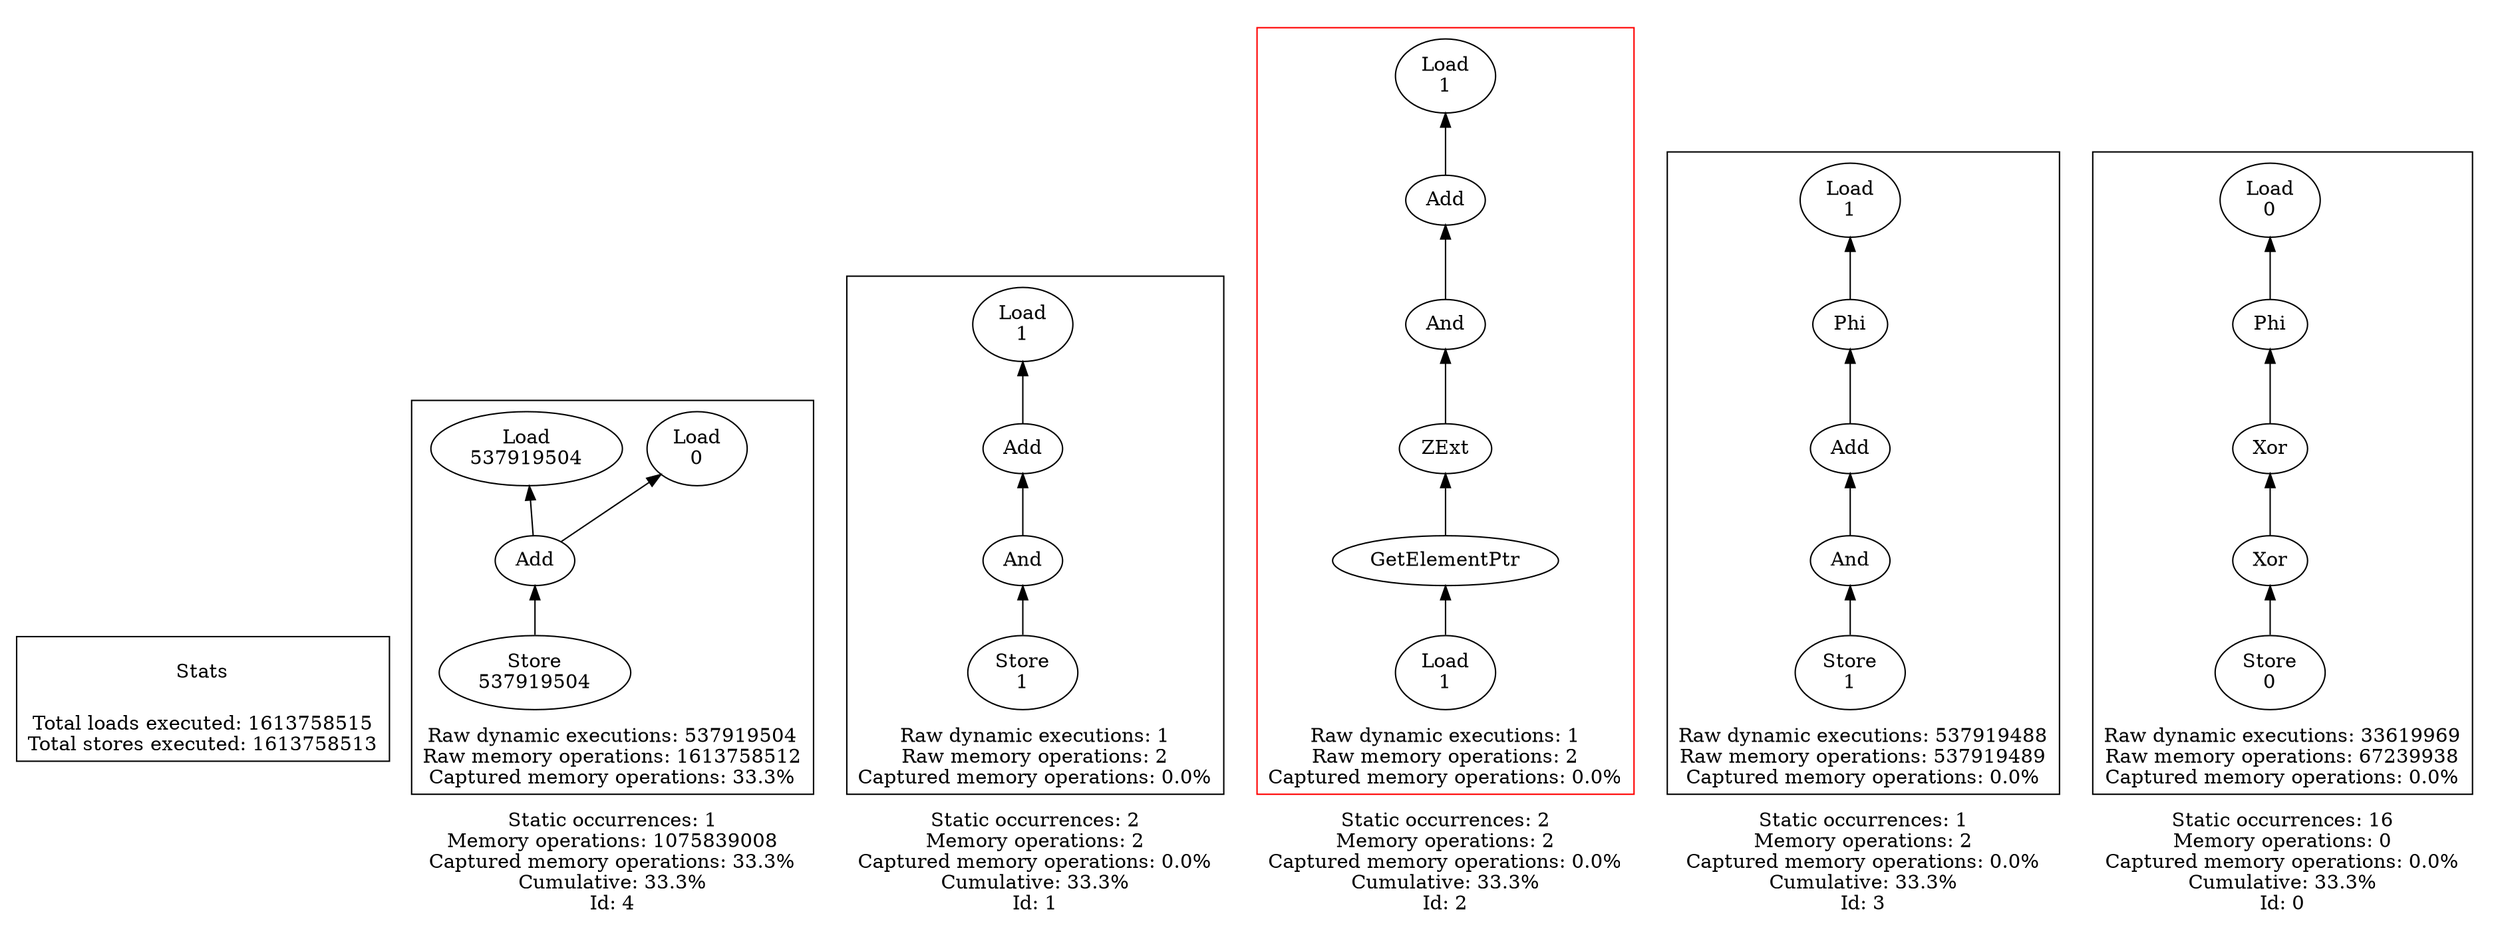 strict digraph {
rankdir=BT
subgraph {
Stats [shape=plaintext]
cluster=true
label="Total loads executed: 1613758515\nTotal stores executed: 1613758513"
}
subgraph {
subgraph {
{
rank=max
"4_0" [shape=point style=invis]
}
{
rank=min
"4_0_175" [label="Store\n537919504"]
}
"4_0_173" [label="Add"]
"4_0_175" -> "4_0_173"
"4_0_172" [label="Load\n537919504"]
"4_0_173" -> "4_0_172"
"4_0_170" [label="Load\n0"]
"4_0_173" -> "4_0_170"
cluster=true
label="Raw dynamic executions: 537919504\nRaw memory operations: 1613758512\nCaptured memory operations: 33.3%"
}
cluster=true
penwidth=0
label="Static occurrences: 1\nMemory operations: 1075839008\nCaptured memory operations: 33.3%\nCumulative: 33.3%\nId: 4"
}
subgraph {
subgraph {
{
rank=max
"1_1" [shape=point style=invis]
}
"1_1_225" [label="And"]
"1_1_224" [label="Add"]
"1_1_225" -> "1_1_224"
{
rank=min
"1_1_226" [label="Store\n1"]
}
"1_1_226" -> "1_1_225"
"1_1_219" [label="Load\n1"]
"1_1_224" -> "1_1_219"
cluster=true
label="Raw dynamic executions: 1\nRaw memory operations: 2\nCaptured memory operations: 0.0%"
}
cluster=true
penwidth=0
label="Static occurrences: 2\nMemory operations: 2\nCaptured memory operations: 0.0%\nCumulative: 33.3%\nId: 1"
}
subgraph {
subgraph {
{
rank=max
"2_1" [shape=point style=invis]
}
"2_1_225" [label="And"]
"2_1_224" [label="Add"]
"2_1_225" -> "2_1_224"
"2_1_227" [label="ZExt"]
"2_1_227" -> "2_1_225"
"2_1_228" [label="GetElementPtr"]
"2_1_228" -> "2_1_227"
"2_1_219" [label="Load\n1"]
"2_1_224" -> "2_1_219"
{
rank=min
"2_1_229" [label="Load\n1"]
}
"2_1_229" -> "2_1_228"
cluster=true
label="Raw dynamic executions: 1\nRaw memory operations: 2\nCaptured memory operations: 0.0%"
color=red
}
cluster=true
penwidth=0
label="Static occurrences: 2\nMemory operations: 2\nCaptured memory operations: 0.0%\nCumulative: 33.3%\nId: 2"
}
subgraph {
subgraph {
{
rank=max
"3_0" [shape=point style=invis]
}
"3_0_213" [label="Add"]
"3_0_208" [label="Phi"]
"3_0_213" -> "3_0_208"
"3_0_194" [label="Load\n1"]
"3_0_208" -> "3_0_194"
"3_0_214" [label="And"]
"3_0_214" -> "3_0_213"
{
rank=min
"3_0_215" [label="Store\n1"]
}
"3_0_215" -> "3_0_214"
cluster=true
label="Raw dynamic executions: 537919488\nRaw memory operations: 537919489\nCaptured memory operations: 0.0%"
}
cluster=true
penwidth=0
label="Static occurrences: 1\nMemory operations: 2\nCaptured memory operations: 0.0%\nCumulative: 33.3%\nId: 3"
}
subgraph {
subgraph {
{
rank=max
"0_0" [shape=point style=invis]
}
"0_0_80" [label="Xor"]
"0_0_53" [label="Phi"]
"0_0_80" -> "0_0_53"
{
rank=min
"0_0_35" [label="Store\n0"]
}
"0_0_128" [label="Xor"]
"0_0_35" -> "0_0_128"
"0_0_18" [label="Load\n0"]
"0_0_53" -> "0_0_18"
"0_0_128" -> "0_0_80"
cluster=true
label="Raw dynamic executions: 33619969\nRaw memory operations: 67239938\nCaptured memory operations: 0.0%"
}
cluster=true
penwidth=0
label="Static occurrences: 16\nMemory operations: 0\nCaptured memory operations: 0.0%\nCumulative: 33.3%\nId: 0"
}
}
